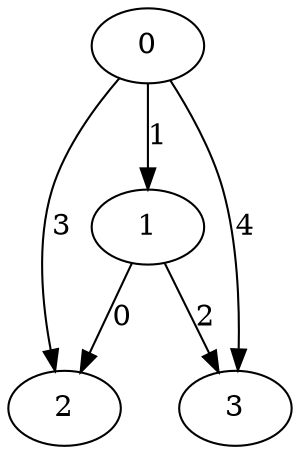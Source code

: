 digraph dicgraph { // 4
n0->n1 [label = 1] // 0 1 1
n0->n2 [label = 3] // 0 2 3
n0->n3 [label = 4] // 0 3 4
n1->n2 [label = 0] // 1 2 0
n1->n3 [label = 2] // 1 3 2
n0 [label="0"]
n1 [label="1"]
n2 [label="2"]
n3 [label="3"]
}